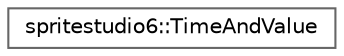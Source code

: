 digraph "Graphical Class Hierarchy"
{
 // LATEX_PDF_SIZE
  bgcolor="transparent";
  edge [fontname=Helvetica,fontsize=10,labelfontname=Helvetica,labelfontsize=10];
  node [fontname=Helvetica,fontsize=10,shape=box,height=0.2,width=0.4];
  rankdir="LR";
  Node0 [id="Node000000",label="spritestudio6::TimeAndValue",height=0.2,width=0.4,color="grey40", fillcolor="white", style="filled",URL="$structspritestudio6_1_1_time_and_value.html",tooltip=" "];
}
